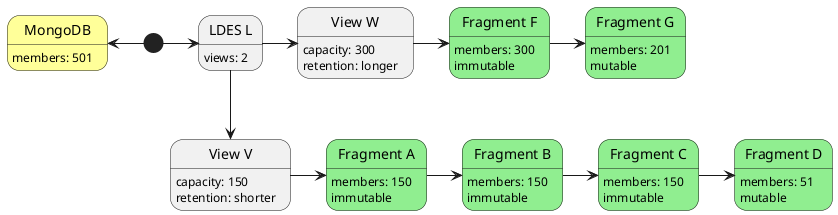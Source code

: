@startuml
state "MongoDB" as DB #ffff99
state "LDES L" as L
state "View V" as V
state "View W" as W
state "Fragment A" as A #lightgreen
state "Fragment B" as B #lightgreen
state "Fragment C" as C #lightgreen
state "Fragment D" as D #lightgreen
state "Fragment F" as F #lightgreen
state "Fragment G" as G #lightgreen

[*] -left-> DB
[*] -right-> L
L -down-> V
L -right-> W
V -right-> A
A -right-> B
B -right-> C
C -right-> D
W -right-> F
F -right-> G

DB: members: 501
L : views: 2
V : capacity: 150
W : capacity: 300
V : retention: shorter
W : retention: longer
A : members: 150
B : members: 150
C : members: 150
D : members: 51
F : members: 300
G : members: 201
A : immutable
B : immutable
C : immutable
D : mutable
F : immutable
G : mutable
@enduml
